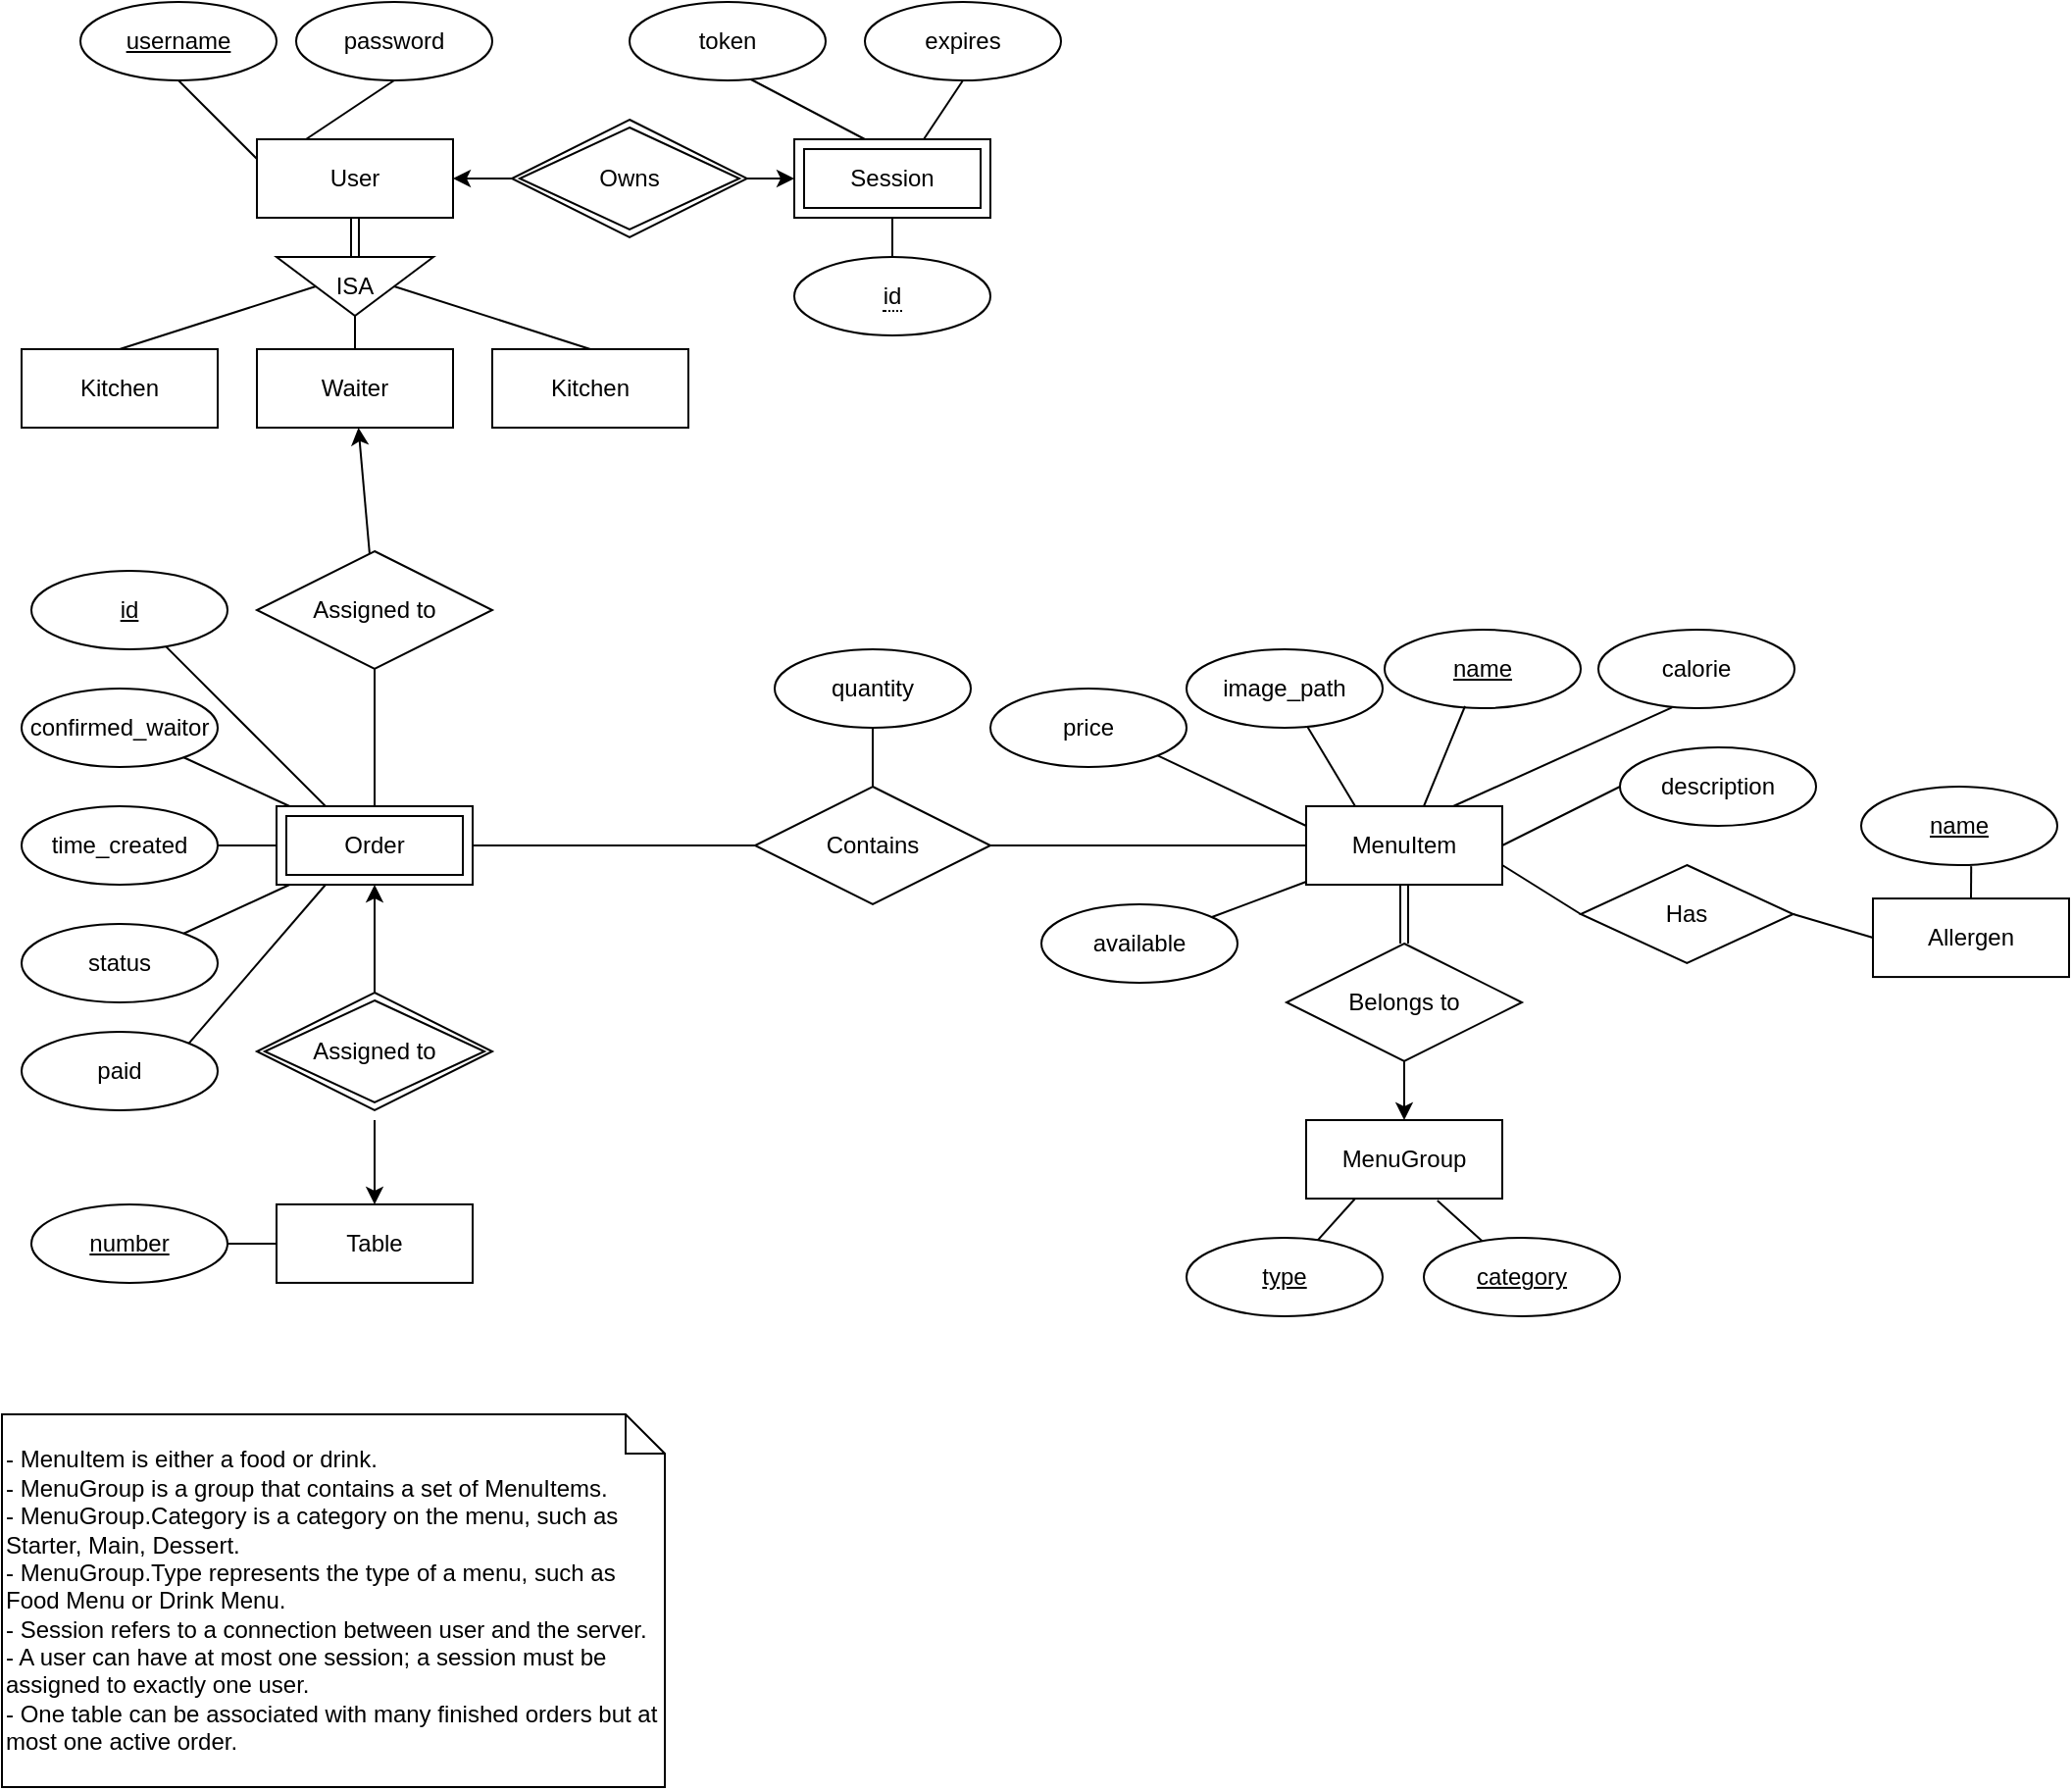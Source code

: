 <mxfile>
    <diagram id="nQcUk1bQTkJzepOr1JR_" name="Page-1">
        <mxGraphModel dx="650" dy="419" grid="1" gridSize="10" guides="1" tooltips="1" connect="1" arrows="1" fold="1" page="1" pageScale="1" pageWidth="827" pageHeight="1169" math="0" shadow="0">
            <root>
                <mxCell id="0"/>
                <mxCell id="1" parent="0"/>
                <mxCell id="2" value="User" style="whiteSpace=wrap;html=1;align=center;" parent="1" vertex="1">
                    <mxGeometry x="160" y="150" width="100" height="40" as="geometry"/>
                </mxCell>
                <mxCell id="12" value="username" style="ellipse;whiteSpace=wrap;html=1;align=center;fontStyle=4;" parent="1" vertex="1">
                    <mxGeometry x="70" y="80" width="100" height="40" as="geometry"/>
                </mxCell>
                <mxCell id="13" value="" style="endArrow=none;html=1;rounded=0;strokeColor=default;exitX=0.5;exitY=1;exitDx=0;exitDy=0;entryX=0;entryY=0.25;entryDx=0;entryDy=0;" parent="1" source="12" target="2" edge="1">
                    <mxGeometry relative="1" as="geometry">
                        <mxPoint x="60" y="170" as="sourcePoint"/>
                        <mxPoint x="220" y="170" as="targetPoint"/>
                    </mxGeometry>
                </mxCell>
                <mxCell id="14" value="password" style="ellipse;whiteSpace=wrap;html=1;align=center;" parent="1" vertex="1">
                    <mxGeometry x="180" y="80" width="100" height="40" as="geometry"/>
                </mxCell>
                <mxCell id="16" value="" style="endArrow=none;html=1;rounded=0;strokeColor=default;exitX=0.5;exitY=1;exitDx=0;exitDy=0;entryX=0.25;entryY=0;entryDx=0;entryDy=0;" parent="1" source="14" target="2" edge="1">
                    <mxGeometry relative="1" as="geometry">
                        <mxPoint x="280" y="120" as="sourcePoint"/>
                        <mxPoint x="440" y="120" as="targetPoint"/>
                    </mxGeometry>
                </mxCell>
                <mxCell id="20" value="" style="endArrow=none;html=1;rounded=0;strokeColor=default;entryX=0.5;entryY=0;entryDx=0;entryDy=0;exitX=0.61;exitY=0.975;exitDx=0;exitDy=0;exitPerimeter=0;" parent="1" source="165" edge="1">
                    <mxGeometry relative="1" as="geometry">
                        <mxPoint x="419.355" y="114.142" as="sourcePoint"/>
                        <mxPoint x="470" y="150" as="targetPoint"/>
                    </mxGeometry>
                </mxCell>
                <mxCell id="21" value="Session" style="shape=ext;margin=3;double=1;whiteSpace=wrap;html=1;align=center;" parent="1" vertex="1">
                    <mxGeometry x="434" y="150" width="100" height="40" as="geometry"/>
                </mxCell>
                <mxCell id="22" value="expires" style="ellipse;whiteSpace=wrap;html=1;align=center;" parent="1" vertex="1">
                    <mxGeometry x="470" y="80" width="100" height="40" as="geometry"/>
                </mxCell>
                <mxCell id="23" value="" style="endArrow=none;html=1;rounded=0;strokeColor=default;entryX=0.5;entryY=1;entryDx=0;entryDy=0;exitX=0.66;exitY=0;exitDx=0;exitDy=0;exitPerimeter=0;" parent="1" source="21" target="22" edge="1">
                    <mxGeometry relative="1" as="geometry">
                        <mxPoint x="310" y="230" as="sourcePoint"/>
                        <mxPoint x="470" y="230" as="targetPoint"/>
                    </mxGeometry>
                </mxCell>
                <mxCell id="24" value="&lt;div style=&quot;text-align: start;&quot;&gt;MenuItem&lt;/div&gt;" style="whiteSpace=wrap;html=1;align=center;rounded=0;shadow=0;sketch=0;strokeColor=default;" parent="1" vertex="1">
                    <mxGeometry x="695" y="490" width="100" height="40" as="geometry"/>
                </mxCell>
                <mxCell id="28" value="name" style="ellipse;whiteSpace=wrap;html=1;align=center;fontStyle=4;" parent="1" vertex="1">
                    <mxGeometry x="735" y="400" width="100" height="40" as="geometry"/>
                </mxCell>
                <mxCell id="35" value="" style="endArrow=none;html=1;rounded=0;strokeColor=default;entryX=0.41;entryY=0.975;entryDx=0;entryDy=0;entryPerimeter=0;" parent="1" target="28" edge="1">
                    <mxGeometry relative="1" as="geometry">
                        <mxPoint x="755" y="490" as="sourcePoint"/>
                        <mxPoint x="915" y="490" as="targetPoint"/>
                    </mxGeometry>
                </mxCell>
                <mxCell id="39" value="price" style="ellipse;whiteSpace=wrap;html=1;align=center;" parent="1" vertex="1">
                    <mxGeometry x="534" y="430" width="100" height="40" as="geometry"/>
                </mxCell>
                <mxCell id="40" value="calorie" style="ellipse;whiteSpace=wrap;html=1;align=center;" parent="1" vertex="1">
                    <mxGeometry x="844" y="400" width="100" height="40" as="geometry"/>
                </mxCell>
                <mxCell id="46" value="" style="endArrow=none;html=1;rounded=0;strokeColor=default;exitX=1;exitY=1;exitDx=0;exitDy=0;entryX=0;entryY=0.25;entryDx=0;entryDy=0;" parent="1" source="39" target="24" edge="1">
                    <mxGeometry relative="1" as="geometry">
                        <mxPoint x="625.63" y="504.08" as="sourcePoint"/>
                        <mxPoint x="694" y="500" as="targetPoint"/>
                    </mxGeometry>
                </mxCell>
                <mxCell id="47" value="" style="endArrow=none;html=1;rounded=0;strokeColor=default;exitX=0.75;exitY=0;exitDx=0;exitDy=0;entryX=0.375;entryY=0.992;entryDx=0;entryDy=0;entryPerimeter=0;" parent="1" source="24" target="40" edge="1">
                    <mxGeometry relative="1" as="geometry">
                        <mxPoint x="775" y="590" as="sourcePoint"/>
                        <mxPoint x="935" y="590" as="targetPoint"/>
                    </mxGeometry>
                </mxCell>
                <mxCell id="52" value="description" style="ellipse;whiteSpace=wrap;html=1;align=center;" parent="1" vertex="1">
                    <mxGeometry x="855" y="460" width="100" height="40" as="geometry"/>
                </mxCell>
                <mxCell id="53" value="" style="endArrow=none;html=1;rounded=0;strokeColor=default;entryX=0;entryY=0.5;entryDx=0;entryDy=0;" parent="1" target="52" edge="1">
                    <mxGeometry relative="1" as="geometry">
                        <mxPoint x="795" y="510" as="sourcePoint"/>
                        <mxPoint x="955" y="510" as="targetPoint"/>
                    </mxGeometry>
                </mxCell>
                <mxCell id="157" value="" style="edgeStyle=none;html=1;endArrow=classic;endFill=1;startArrow=none;startFill=0;" parent="1" source="63" target="2" edge="1">
                    <mxGeometry relative="1" as="geometry"/>
                </mxCell>
                <mxCell id="63" value="Owns" style="shape=rhombus;double=1;perimeter=rhombusPerimeter;whiteSpace=wrap;html=1;align=center;" parent="1" vertex="1">
                    <mxGeometry x="290" y="140" width="120" height="60" as="geometry"/>
                </mxCell>
                <mxCell id="71" value="Allergen" style="whiteSpace=wrap;html=1;align=center;" parent="1" vertex="1">
                    <mxGeometry x="984" y="537.04" width="100" height="40" as="geometry"/>
                </mxCell>
                <mxCell id="78" value="Has" style="shape=rhombus;perimeter=rhombusPerimeter;whiteSpace=wrap;html=1;align=center;rotation=0;" parent="1" vertex="1">
                    <mxGeometry x="835" y="520" width="108.33" height="50" as="geometry"/>
                </mxCell>
                <mxCell id="85" value="Belongs to" style="shape=rhombus;perimeter=rhombusPerimeter;whiteSpace=wrap;html=1;align=center;" parent="1" vertex="1">
                    <mxGeometry x="685" y="560" width="120" height="60" as="geometry"/>
                </mxCell>
                <mxCell id="101" style="edgeStyle=none;rounded=1;html=1;entryX=0.25;entryY=1;entryDx=0;entryDy=0;strokeColor=default;endArrow=none;endFill=0;" parent="1" source="100" target="158" edge="1">
                    <mxGeometry relative="1" as="geometry">
                        <mxPoint x="730" y="691" as="targetPoint"/>
                    </mxGeometry>
                </mxCell>
                <mxCell id="100" value="type" style="ellipse;whiteSpace=wrap;html=1;align=center;fontStyle=4;" parent="1" vertex="1">
                    <mxGeometry x="634" y="710" width="100" height="40" as="geometry"/>
                </mxCell>
                <mxCell id="104" style="edgeStyle=none;rounded=1;html=1;entryX=0.669;entryY=1.025;entryDx=0;entryDy=0;strokeColor=default;endArrow=none;endFill=0;entryPerimeter=0;" parent="1" source="103" target="158" edge="1">
                    <mxGeometry relative="1" as="geometry">
                        <mxPoint x="770" y="690" as="targetPoint"/>
                    </mxGeometry>
                </mxCell>
                <mxCell id="103" value="&lt;span&gt;category&lt;/span&gt;" style="ellipse;whiteSpace=wrap;html=1;align=center;fontStyle=4;" parent="1" vertex="1">
                    <mxGeometry x="755" y="710" width="100" height="40" as="geometry"/>
                </mxCell>
                <mxCell id="105" value="" style="endArrow=classic;html=1;rounded=0;exitX=1;exitY=0.5;exitDx=0;exitDy=0;endFill=1;" parent="1" source="63" edge="1">
                    <mxGeometry relative="1" as="geometry">
                        <mxPoint x="290" y="270" as="sourcePoint"/>
                        <mxPoint x="434" y="170" as="targetPoint"/>
                    </mxGeometry>
                </mxCell>
                <mxCell id="109" value="" style="endArrow=none;html=1;rounded=0;entryX=1;entryY=0.75;entryDx=0;entryDy=0;exitX=0;exitY=0.5;exitDx=0;exitDy=0;" parent="1" source="78" target="24" edge="1">
                    <mxGeometry relative="1" as="geometry">
                        <mxPoint x="1034" y="549.23" as="sourcePoint"/>
                        <mxPoint x="1105" y="579.23" as="targetPoint"/>
                    </mxGeometry>
                </mxCell>
                <mxCell id="111" value="" style="endArrow=none;html=1;rounded=0;entryX=0;entryY=0.5;entryDx=0;entryDy=0;exitX=1;exitY=0.5;exitDx=0;exitDy=0;" parent="1" source="78" target="71" edge="1">
                    <mxGeometry relative="1" as="geometry">
                        <mxPoint x="973.997" y="636.73" as="sourcePoint"/>
                        <mxPoint x="1053.75" y="669.23" as="targetPoint"/>
                    </mxGeometry>
                </mxCell>
                <mxCell id="117" value="" style="endArrow=classic;html=1;rounded=0;exitX=0.5;exitY=1;exitDx=0;exitDy=0;entryX=0.5;entryY=0;entryDx=0;entryDy=0;endFill=1;" parent="1" source="85" target="158" edge="1">
                    <mxGeometry relative="1" as="geometry">
                        <mxPoint x="744" y="560" as="sourcePoint"/>
                        <mxPoint x="745" y="650" as="targetPoint"/>
                    </mxGeometry>
                </mxCell>
                <mxCell id="119" value="" style="endArrow=none;html=1;rounded=0;entryX=0.5;entryY=1;entryDx=0;entryDy=0;exitX=0.5;exitY=0;exitDx=0;exitDy=0;shape=link;" parent="1" source="85" edge="1">
                    <mxGeometry relative="1" as="geometry">
                        <mxPoint x="544" y="570" as="sourcePoint"/>
                        <mxPoint x="745" y="530" as="targetPoint"/>
                    </mxGeometry>
                </mxCell>
                <mxCell id="125" value="name" style="ellipse;whiteSpace=wrap;html=1;align=center;fontStyle=4" parent="1" vertex="1">
                    <mxGeometry x="978" y="480" width="100" height="40" as="geometry"/>
                </mxCell>
                <mxCell id="127" value="" style="endArrow=none;html=1;rounded=0;entryX=0.5;entryY=0;entryDx=0;entryDy=0;exitX=0.561;exitY=1.014;exitDx=0;exitDy=0;exitPerimeter=0;" parent="1" source="125" target="71" edge="1">
                    <mxGeometry relative="1" as="geometry">
                        <mxPoint x="1034" y="500" as="sourcePoint"/>
                        <mxPoint x="1054" y="530" as="targetPoint"/>
                    </mxGeometry>
                </mxCell>
                <mxCell id="129" value="- MenuItem is either a food or drink.&lt;br&gt;- MenuGroup is a group that contains a set of MenuItems.&lt;br&gt;- MenuGroup.Category is a category on the menu, such as Starter, Main, Dessert.&lt;br&gt;- MenuGroup.Type represents the type of a menu, such as Food Menu or Drink Menu.&lt;br&gt;- Session refers to a connection between user and the server.&lt;br&gt;- A user can have at most one session; a session must be assigned to exactly one user.&lt;br&gt;- One table can be associated with many finished orders but at most one active order." style="shape=note;size=20;whiteSpace=wrap;html=1;align=left;" parent="1" vertex="1">
                    <mxGeometry x="30" y="800" width="338" height="190" as="geometry"/>
                </mxCell>
                <mxCell id="158" value="MenuGroup" style="whiteSpace=wrap;html=1;align=center;rounded=0;shadow=0;sketch=0;strokeColor=default;" parent="1" vertex="1">
                    <mxGeometry x="695" y="650" width="100" height="40" as="geometry"/>
                </mxCell>
                <mxCell id="165" value="token" style="ellipse;whiteSpace=wrap;html=1;align=center;" parent="1" vertex="1">
                    <mxGeometry x="350" y="80" width="100" height="40" as="geometry"/>
                </mxCell>
                <mxCell id="168" value="" style="edgeStyle=none;html=1;entryX=0.5;entryY=1;entryDx=0;entryDy=0;endArrow=none;endFill=0;" parent="1" source="167" target="21" edge="1">
                    <mxGeometry relative="1" as="geometry"/>
                </mxCell>
                <mxCell id="167" value="&lt;span style=&quot;border-bottom: 1px dotted&quot;&gt;id&lt;/span&gt;" style="ellipse;whiteSpace=wrap;html=1;align=center;" parent="1" vertex="1">
                    <mxGeometry x="434" y="210" width="100" height="40" as="geometry"/>
                </mxCell>
                <mxCell id="169" value="Order" style="shape=ext;margin=3;double=1;whiteSpace=wrap;html=1;align=center;" parent="1" vertex="1">
                    <mxGeometry x="170" y="490" width="100" height="40" as="geometry"/>
                </mxCell>
                <mxCell id="172" style="edgeStyle=none;html=1;exitX=0;exitY=0.5;exitDx=0;exitDy=0;endArrow=none;endFill=0;" parent="1" source="171" target="169" edge="1">
                    <mxGeometry relative="1" as="geometry"/>
                </mxCell>
                <mxCell id="173" style="edgeStyle=none;html=1;exitX=1;exitY=0.5;exitDx=0;exitDy=0;endArrow=none;endFill=0;entryX=0;entryY=0.5;entryDx=0;entryDy=0;" parent="1" source="171" target="24" edge="1">
                    <mxGeometry relative="1" as="geometry">
                        <mxPoint x="660" y="510" as="targetPoint"/>
                    </mxGeometry>
                </mxCell>
                <mxCell id="171" value="Contains" style="shape=rhombus;perimeter=rhombusPerimeter;whiteSpace=wrap;html=1;align=center;" parent="1" vertex="1">
                    <mxGeometry x="414" y="480" width="120" height="60" as="geometry"/>
                </mxCell>
                <mxCell id="178" value="" style="edgeStyle=none;html=1;endArrow=none;endFill=0;exitX=0.5;exitY=0;exitDx=0;exitDy=0;entryX=0.5;entryY=1;entryDx=0;entryDy=0;startArrow=classic;startFill=1;" parent="1" source="174" edge="1">
                    <mxGeometry relative="1" as="geometry">
                        <mxPoint x="220" y="650" as="targetPoint"/>
                    </mxGeometry>
                </mxCell>
                <mxCell id="174" value="Table" style="whiteSpace=wrap;html=1;align=center;" parent="1" vertex="1">
                    <mxGeometry x="170" y="692.96" width="100" height="40" as="geometry"/>
                </mxCell>
                <mxCell id="197" value="" style="edgeStyle=none;html=1;endArrow=classic;endFill=1;startArrow=none;startFill=0;" parent="1" source="176" target="169" edge="1">
                    <mxGeometry relative="1" as="geometry"/>
                </mxCell>
                <mxCell id="176" value="Assigned to" style="shape=rhombus;double=1;perimeter=rhombusPerimeter;whiteSpace=wrap;html=1;align=center;" parent="1" vertex="1">
                    <mxGeometry x="160" y="585" width="120" height="60" as="geometry"/>
                </mxCell>
                <mxCell id="179" value="ISA" style="triangle;whiteSpace=wrap;html=1;rotation=90;horizontal=0;" parent="1" vertex="1">
                    <mxGeometry x="195" y="185" width="30" height="80" as="geometry"/>
                </mxCell>
                <mxCell id="182" value="" style="endArrow=none;html=1;rounded=0;entryX=0;entryY=0.5;entryDx=0;entryDy=0;exitX=0.5;exitY=1;exitDx=0;exitDy=0;shape=link;" parent="1" source="2" target="179" edge="1">
                    <mxGeometry relative="1" as="geometry">
                        <mxPoint x="60" y="280" as="sourcePoint"/>
                        <mxPoint x="220" y="280" as="targetPoint"/>
                    </mxGeometry>
                </mxCell>
                <mxCell id="215" value="" style="edgeStyle=none;html=1;startArrow=classic;startFill=1;endArrow=none;endFill=0;" parent="1" source="184" target="214" edge="1">
                    <mxGeometry relative="1" as="geometry"/>
                </mxCell>
                <mxCell id="184" value="Waiter" style="whiteSpace=wrap;html=1;align=center;" parent="1" vertex="1">
                    <mxGeometry x="160" y="257" width="100" height="40" as="geometry"/>
                </mxCell>
                <mxCell id="185" value="Kitchen" style="whiteSpace=wrap;html=1;align=center;" parent="1" vertex="1">
                    <mxGeometry x="280" y="257" width="100" height="40" as="geometry"/>
                </mxCell>
                <mxCell id="186" value="" style="endArrow=none;html=1;rounded=0;entryX=1;entryY=0.5;entryDx=0;entryDy=0;exitX=0.5;exitY=0;exitDx=0;exitDy=0;" parent="1" source="184" target="179" edge="1">
                    <mxGeometry relative="1" as="geometry">
                        <mxPoint x="10" y="240" as="sourcePoint"/>
                        <mxPoint x="170" y="240" as="targetPoint"/>
                    </mxGeometry>
                </mxCell>
                <mxCell id="187" value="" style="endArrow=none;html=1;rounded=0;exitX=0.5;exitY=0;exitDx=0;exitDy=0;entryX=0.5;entryY=0;entryDx=0;entryDy=0;" parent="1" source="179" target="185" edge="1">
                    <mxGeometry relative="1" as="geometry">
                        <mxPoint x="230" y="330" as="sourcePoint"/>
                        <mxPoint x="390" y="330" as="targetPoint"/>
                    </mxGeometry>
                </mxCell>
                <mxCell id="192" style="edgeStyle=none;html=1;endArrow=none;endFill=0;" parent="1" source="189" target="169" edge="1">
                    <mxGeometry relative="1" as="geometry"/>
                </mxCell>
                <mxCell id="189" value="confirmed_waitor" style="ellipse;whiteSpace=wrap;html=1;align=center;" parent="1" vertex="1">
                    <mxGeometry x="40" y="430" width="100" height="40" as="geometry"/>
                </mxCell>
                <mxCell id="194" style="edgeStyle=none;html=1;endArrow=none;endFill=0;" parent="1" source="190" target="169" edge="1">
                    <mxGeometry relative="1" as="geometry"/>
                </mxCell>
                <mxCell id="190" value="status" style="ellipse;whiteSpace=wrap;html=1;align=center;" parent="1" vertex="1">
                    <mxGeometry x="40" y="550" width="100" height="40" as="geometry"/>
                </mxCell>
                <mxCell id="196" value="" style="edgeStyle=none;html=1;endArrow=none;endFill=0;" parent="1" source="195" target="174" edge="1">
                    <mxGeometry relative="1" as="geometry"/>
                </mxCell>
                <mxCell id="195" value="number" style="ellipse;whiteSpace=wrap;html=1;align=center;fontStyle=4;" parent="1" vertex="1">
                    <mxGeometry x="45" y="692.96" width="100" height="40" as="geometry"/>
                </mxCell>
                <mxCell id="201" style="edgeStyle=none;html=1;entryX=0.25;entryY=0;entryDx=0;entryDy=0;startArrow=none;startFill=0;endArrow=none;endFill=0;" parent="1" source="200" target="169" edge="1">
                    <mxGeometry relative="1" as="geometry"/>
                </mxCell>
                <mxCell id="200" value="id" style="ellipse;whiteSpace=wrap;html=1;align=center;fontStyle=4;" parent="1" vertex="1">
                    <mxGeometry x="45" y="370" width="100" height="40" as="geometry"/>
                </mxCell>
                <mxCell id="203" value="" style="edgeStyle=none;html=1;endArrow=none;endFill=0;" parent="1" source="202" target="171" edge="1">
                    <mxGeometry relative="1" as="geometry"/>
                </mxCell>
                <mxCell id="202" value="quantity" style="ellipse;whiteSpace=wrap;html=1;align=center;" parent="1" vertex="1">
                    <mxGeometry x="424" y="410" width="100" height="40" as="geometry"/>
                </mxCell>
                <mxCell id="204" value="" style="endArrow=none;html=1;rounded=0;entryX=0.5;entryY=1;entryDx=0;entryDy=0;exitX=0.5;exitY=0;exitDx=0;exitDy=0;" parent="1" source="205" target="179" edge="1">
                    <mxGeometry relative="1" as="geometry">
                        <mxPoint x="90" y="260" as="sourcePoint"/>
                        <mxPoint x="195" y="232" as="targetPoint"/>
                    </mxGeometry>
                </mxCell>
                <mxCell id="205" value="Kitchen" style="whiteSpace=wrap;html=1;align=center;" parent="1" vertex="1">
                    <mxGeometry x="40" y="257" width="100" height="40" as="geometry"/>
                </mxCell>
                <mxCell id="209" value="" style="edgeStyle=none;html=1;endArrow=none;endFill=0;" parent="1" source="208" target="169" edge="1">
                    <mxGeometry relative="1" as="geometry"/>
                </mxCell>
                <mxCell id="208" value="time_created" style="ellipse;whiteSpace=wrap;html=1;align=center;" parent="1" vertex="1">
                    <mxGeometry x="40" y="490" width="100" height="40" as="geometry"/>
                </mxCell>
                <mxCell id="211" style="edgeStyle=none;html=1;entryX=0.25;entryY=0;entryDx=0;entryDy=0;endArrow=none;endFill=0;" parent="1" source="210" target="24" edge="1">
                    <mxGeometry relative="1" as="geometry"/>
                </mxCell>
                <mxCell id="210" value="image_path" style="ellipse;whiteSpace=wrap;html=1;align=center;" parent="1" vertex="1">
                    <mxGeometry x="634" y="410" width="100" height="40" as="geometry"/>
                </mxCell>
                <mxCell id="213" style="edgeStyle=none;html=1;endArrow=none;endFill=0;" parent="1" source="212" target="24" edge="1">
                    <mxGeometry relative="1" as="geometry"/>
                </mxCell>
                <mxCell id="212" value="available" style="ellipse;whiteSpace=wrap;html=1;align=center;" parent="1" vertex="1">
                    <mxGeometry x="560" y="540" width="100" height="40" as="geometry"/>
                </mxCell>
                <mxCell id="216" value="" style="edgeStyle=none;html=1;endArrow=none;endFill=0;" parent="1" source="214" target="169" edge="1">
                    <mxGeometry relative="1" as="geometry"/>
                </mxCell>
                <mxCell id="214" value="Assigned to" style="shape=rhombus;perimeter=rhombusPerimeter;whiteSpace=wrap;html=1;align=center;" parent="1" vertex="1">
                    <mxGeometry x="160" y="360" width="120" height="60" as="geometry"/>
                </mxCell>
                <mxCell id="218" style="edgeStyle=none;html=1;entryX=0.25;entryY=1;entryDx=0;entryDy=0;endArrow=none;endFill=0;exitX=1;exitY=0;exitDx=0;exitDy=0;" parent="1" source="217" target="169" edge="1">
                    <mxGeometry relative="1" as="geometry"/>
                </mxCell>
                <mxCell id="217" value="paid" style="ellipse;whiteSpace=wrap;html=1;align=center;" parent="1" vertex="1">
                    <mxGeometry x="40" y="605" width="100" height="40" as="geometry"/>
                </mxCell>
            </root>
        </mxGraphModel>
    </diagram>
</mxfile>